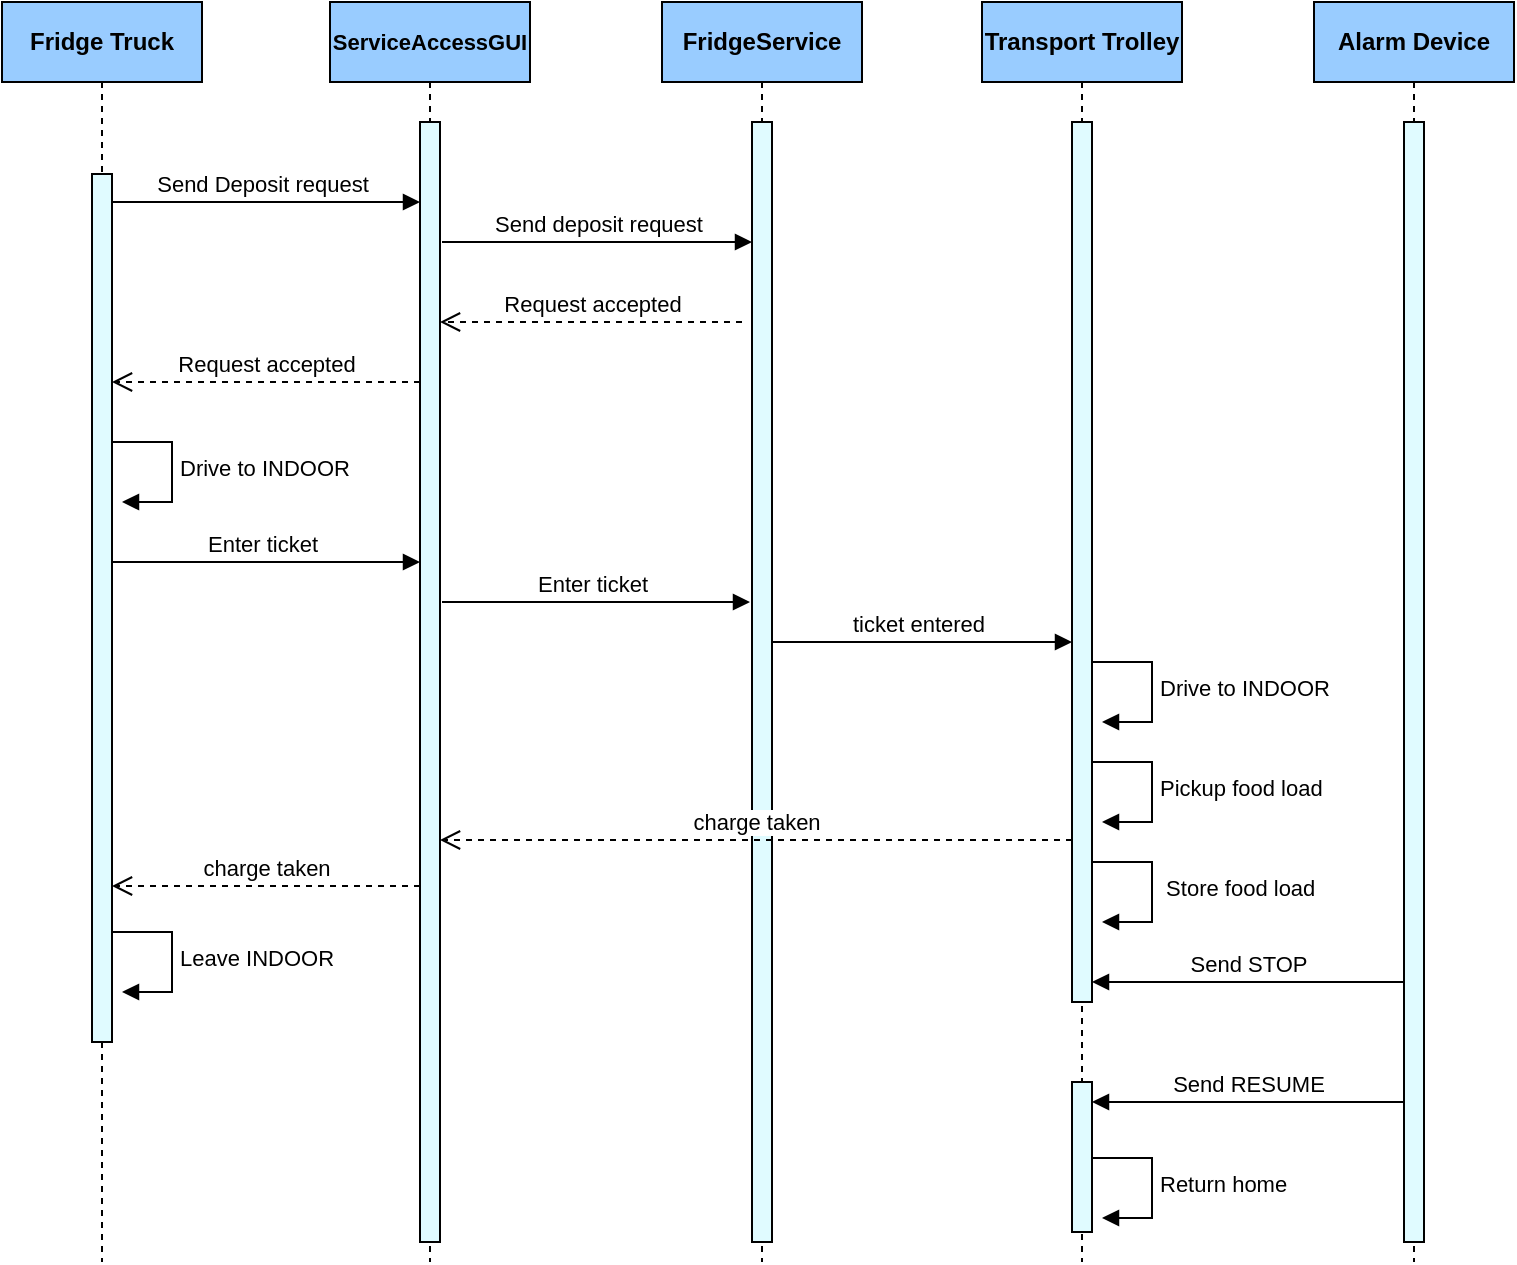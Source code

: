 <mxfile version="22.1.21" type="device">
  <diagram name="Pagina-1" id="YTXqqnCZJgdV_gC577OF">
    <mxGraphModel dx="1050" dy="625" grid="1" gridSize="10" guides="1" tooltips="1" connect="1" arrows="1" fold="1" page="1" pageScale="1" pageWidth="827" pageHeight="1169" math="0" shadow="0">
      <root>
        <mxCell id="0" />
        <mxCell id="1" parent="0" />
        <mxCell id="v21qgCGxmAFB9yMqXVoD-1" value="&lt;b&gt;Fridge Truck&lt;/b&gt;" style="shape=umlLifeline;perimeter=lifelinePerimeter;whiteSpace=wrap;html=1;container=1;dropTarget=0;collapsible=0;recursiveResize=0;outlineConnect=0;portConstraint=eastwest;newEdgeStyle={&quot;edgeStyle&quot;:&quot;elbowEdgeStyle&quot;,&quot;elbow&quot;:&quot;vertical&quot;,&quot;curved&quot;:0,&quot;rounded&quot;:0};fillColor=#99CCFF;" parent="1" vertex="1">
          <mxGeometry x="150" y="100" width="100" height="630" as="geometry" />
        </mxCell>
        <mxCell id="v21qgCGxmAFB9yMqXVoD-6" value="" style="html=1;points=[[0,0,0,0,5],[0,1,0,0,-5],[1,0,0,0,5],[1,1,0,0,-5]];perimeter=orthogonalPerimeter;outlineConnect=0;targetShapes=umlLifeline;portConstraint=eastwest;newEdgeStyle={&quot;curved&quot;:0,&quot;rounded&quot;:0};fillColor=#E0FBFF;" parent="v21qgCGxmAFB9yMqXVoD-1" vertex="1">
          <mxGeometry x="45" y="86" width="10" height="434" as="geometry" />
        </mxCell>
        <mxCell id="v21qgCGxmAFB9yMqXVoD-2" value="&lt;b&gt;Transport Trolley&lt;/b&gt;" style="shape=umlLifeline;perimeter=lifelinePerimeter;whiteSpace=wrap;html=1;container=1;dropTarget=0;collapsible=0;recursiveResize=0;outlineConnect=0;portConstraint=eastwest;newEdgeStyle={&quot;edgeStyle&quot;:&quot;elbowEdgeStyle&quot;,&quot;elbow&quot;:&quot;vertical&quot;,&quot;curved&quot;:0,&quot;rounded&quot;:0};fillColor=#99CCFF;" parent="1" vertex="1">
          <mxGeometry x="640" y="100" width="100" height="630" as="geometry" />
        </mxCell>
        <mxCell id="v21qgCGxmAFB9yMqXVoD-9" value="" style="html=1;points=[[0,0,0,0,5],[0,1,0,0,-5],[1,0,0,0,5],[1,1,0,0,-5]];perimeter=orthogonalPerimeter;outlineConnect=0;targetShapes=umlLifeline;portConstraint=eastwest;newEdgeStyle={&quot;curved&quot;:0,&quot;rounded&quot;:0};fillColor=#E0FBFF;" parent="v21qgCGxmAFB9yMqXVoD-2" vertex="1">
          <mxGeometry x="45" y="60" width="10" height="440" as="geometry" />
        </mxCell>
        <mxCell id="v21qgCGxmAFB9yMqXVoD-30" value="" style="html=1;points=[[0,0,0,0,5],[0,1,0,0,-5],[1,0,0,0,5],[1,1,0,0,-5]];perimeter=orthogonalPerimeter;outlineConnect=0;targetShapes=umlLifeline;portConstraint=eastwest;newEdgeStyle={&quot;curved&quot;:0,&quot;rounded&quot;:0};fillColor=#E0FBFF;" parent="v21qgCGxmAFB9yMqXVoD-2" vertex="1">
          <mxGeometry x="45" y="540" width="10" height="75" as="geometry" />
        </mxCell>
        <mxCell id="v21qgCGxmAFB9yMqXVoD-3" value="&lt;b&gt;FridgeService&lt;/b&gt;" style="shape=umlLifeline;perimeter=lifelinePerimeter;whiteSpace=wrap;html=1;container=1;dropTarget=0;collapsible=0;recursiveResize=0;outlineConnect=0;portConstraint=eastwest;newEdgeStyle={&quot;curved&quot;:0,&quot;rounded&quot;:0};fillColor=#99CCFF;" parent="1" vertex="1">
          <mxGeometry x="480" y="100" width="100" height="630" as="geometry" />
        </mxCell>
        <mxCell id="v21qgCGxmAFB9yMqXVoD-7" value="" style="html=1;points=[[0,0,0,0,5],[0,1,0,0,-5],[1,0,0,0,5],[1,1,0,0,-5]];perimeter=orthogonalPerimeter;outlineConnect=0;targetShapes=umlLifeline;portConstraint=eastwest;newEdgeStyle={&quot;curved&quot;:0,&quot;rounded&quot;:0};gradientColor=none;fillColor=#E0FBFF;strokeColor=default;" parent="v21qgCGxmAFB9yMqXVoD-3" vertex="1">
          <mxGeometry x="45" y="60" width="10" height="560" as="geometry" />
        </mxCell>
        <mxCell id="v21qgCGxmAFB9yMqXVoD-4" value="&lt;b&gt;&lt;font style=&quot;font-size: 11px;&quot;&gt;ServiceAccessGUI&lt;/font&gt;&lt;/b&gt;" style="shape=umlLifeline;perimeter=lifelinePerimeter;whiteSpace=wrap;html=1;container=1;dropTarget=0;collapsible=0;recursiveResize=0;outlineConnect=0;portConstraint=eastwest;newEdgeStyle={&quot;curved&quot;:0,&quot;rounded&quot;:0};fillColor=#99CCFF;" parent="1" vertex="1">
          <mxGeometry x="314" y="100" width="100" height="630" as="geometry" />
        </mxCell>
        <mxCell id="v21qgCGxmAFB9yMqXVoD-8" value="" style="html=1;points=[[0,0,0,0,5],[0,1,0,0,-5],[1,0,0,0,5],[1,1,0,0,-5]];perimeter=orthogonalPerimeter;outlineConnect=0;targetShapes=umlLifeline;portConstraint=eastwest;newEdgeStyle={&quot;curved&quot;:0,&quot;rounded&quot;:0};fillColor=#E0FBFF;" parent="v21qgCGxmAFB9yMqXVoD-4" vertex="1">
          <mxGeometry x="45" y="60" width="10" height="560" as="geometry" />
        </mxCell>
        <mxCell id="v21qgCGxmAFB9yMqXVoD-5" value="&lt;b&gt;Alarm Device&lt;/b&gt;" style="shape=umlLifeline;perimeter=lifelinePerimeter;whiteSpace=wrap;html=1;container=1;dropTarget=0;collapsible=0;recursiveResize=0;outlineConnect=0;portConstraint=eastwest;newEdgeStyle={&quot;curved&quot;:0,&quot;rounded&quot;:0};fillColor=#99CCFF;" parent="1" vertex="1">
          <mxGeometry x="806" y="100" width="100" height="630" as="geometry" />
        </mxCell>
        <mxCell id="v21qgCGxmAFB9yMqXVoD-17" value="" style="html=1;points=[[0,0,0,0,5],[0,1,0,0,-5],[1,0,0,0,5],[1,1,0,0,-5]];perimeter=orthogonalPerimeter;outlineConnect=0;targetShapes=umlLifeline;portConstraint=eastwest;newEdgeStyle={&quot;curved&quot;:0,&quot;rounded&quot;:0};fillColor=#E0FBFF;" parent="v21qgCGxmAFB9yMqXVoD-5" vertex="1">
          <mxGeometry x="45" y="60" width="10" height="560" as="geometry" />
        </mxCell>
        <mxCell id="v21qgCGxmAFB9yMqXVoD-10" value="Send Deposit request" style="html=1;verticalAlign=bottom;endArrow=block;curved=0;rounded=0;" parent="1" target="v21qgCGxmAFB9yMqXVoD-8" edge="1">
          <mxGeometry x="-0.034" width="80" relative="1" as="geometry">
            <mxPoint x="205" y="200" as="sourcePoint" />
            <mxPoint x="339.5" y="200" as="targetPoint" />
            <mxPoint as="offset" />
          </mxGeometry>
        </mxCell>
        <mxCell id="v21qgCGxmAFB9yMqXVoD-11" value="Send deposit request" style="html=1;verticalAlign=bottom;endArrow=block;curved=0;rounded=0;" parent="1" target="v21qgCGxmAFB9yMqXVoD-7" edge="1">
          <mxGeometry width="80" relative="1" as="geometry">
            <mxPoint x="370" y="220" as="sourcePoint" />
            <mxPoint x="510" y="220" as="targetPoint" />
          </mxGeometry>
        </mxCell>
        <mxCell id="v21qgCGxmAFB9yMqXVoD-12" value="Request accepted" style="html=1;verticalAlign=bottom;endArrow=open;dashed=1;endSize=8;curved=0;rounded=0;" parent="1" target="v21qgCGxmAFB9yMqXVoD-8" edge="1">
          <mxGeometry relative="1" as="geometry">
            <mxPoint x="520" y="260" as="sourcePoint" />
            <mxPoint x="360" y="260" as="targetPoint" />
          </mxGeometry>
        </mxCell>
        <mxCell id="v21qgCGxmAFB9yMqXVoD-13" value="Request accepted" style="html=1;verticalAlign=bottom;endArrow=open;dashed=1;endSize=8;curved=0;rounded=0;" parent="1" target="v21qgCGxmAFB9yMqXVoD-6" edge="1">
          <mxGeometry relative="1" as="geometry">
            <mxPoint x="359" y="290" as="sourcePoint" />
            <mxPoint x="240" y="280" as="targetPoint" />
          </mxGeometry>
        </mxCell>
        <mxCell id="v21qgCGxmAFB9yMqXVoD-15" value="Drive to INDOOR" style="html=1;align=left;spacingLeft=2;endArrow=block;rounded=0;edgeStyle=orthogonalEdgeStyle;curved=0;rounded=0;" parent="1" edge="1">
          <mxGeometry relative="1" as="geometry">
            <mxPoint x="205" y="320" as="sourcePoint" />
            <Array as="points">
              <mxPoint x="235" y="350" />
            </Array>
            <mxPoint x="210" y="350" as="targetPoint" />
          </mxGeometry>
        </mxCell>
        <mxCell id="v21qgCGxmAFB9yMqXVoD-18" value="Enter ticket" style="html=1;verticalAlign=bottom;endArrow=block;curved=0;rounded=0;" parent="1" source="v21qgCGxmAFB9yMqXVoD-6" target="v21qgCGxmAFB9yMqXVoD-8" edge="1">
          <mxGeometry x="-0.034" width="80" relative="1" as="geometry">
            <mxPoint x="200" y="390.0" as="sourcePoint" />
            <mxPoint x="354" y="390.0" as="targetPoint" />
            <mxPoint as="offset" />
            <Array as="points">
              <mxPoint x="280" y="380" />
            </Array>
          </mxGeometry>
        </mxCell>
        <mxCell id="v21qgCGxmAFB9yMqXVoD-20" value="Enter ticket" style="html=1;verticalAlign=bottom;endArrow=block;curved=0;rounded=0;" parent="1" edge="1">
          <mxGeometry x="-0.034" width="80" relative="1" as="geometry">
            <mxPoint x="370" y="400" as="sourcePoint" />
            <mxPoint x="524" y="400" as="targetPoint" />
            <mxPoint as="offset" />
            <Array as="points">
              <mxPoint x="445" y="400" />
            </Array>
          </mxGeometry>
        </mxCell>
        <mxCell id="v21qgCGxmAFB9yMqXVoD-21" value="ticket entered" style="html=1;verticalAlign=bottom;endArrow=block;curved=0;rounded=0;" parent="1" edge="1">
          <mxGeometry x="-0.034" width="80" relative="1" as="geometry">
            <mxPoint x="535" y="420.0" as="sourcePoint" />
            <mxPoint x="685" y="420.0" as="targetPoint" />
            <mxPoint as="offset" />
            <Array as="points" />
          </mxGeometry>
        </mxCell>
        <mxCell id="v21qgCGxmAFB9yMqXVoD-23" value="Drive to INDOOR" style="html=1;align=left;spacingLeft=2;endArrow=block;rounded=0;edgeStyle=orthogonalEdgeStyle;curved=0;rounded=0;" parent="1" edge="1">
          <mxGeometry relative="1" as="geometry">
            <mxPoint x="695" y="430" as="sourcePoint" />
            <Array as="points">
              <mxPoint x="725" y="460" />
            </Array>
            <mxPoint x="700" y="460" as="targetPoint" />
          </mxGeometry>
        </mxCell>
        <mxCell id="v21qgCGxmAFB9yMqXVoD-24" value="charge taken" style="html=1;verticalAlign=bottom;endArrow=open;dashed=1;endSize=8;curved=0;rounded=0;" parent="1" source="v21qgCGxmAFB9yMqXVoD-9" target="v21qgCGxmAFB9yMqXVoD-8" edge="1">
          <mxGeometry relative="1" as="geometry">
            <mxPoint x="692.84" y="496.0" as="sourcePoint" />
            <mxPoint x="367.15" y="496.0" as="targetPoint" />
            <Array as="points">
              <mxPoint x="525" y="519" />
            </Array>
          </mxGeometry>
        </mxCell>
        <mxCell id="v21qgCGxmAFB9yMqXVoD-25" value="charge taken" style="html=1;verticalAlign=bottom;endArrow=open;dashed=1;endSize=8;curved=0;rounded=0;" parent="1" edge="1">
          <mxGeometry relative="1" as="geometry">
            <mxPoint x="359" y="542" as="sourcePoint" />
            <mxPoint x="205" y="542" as="targetPoint" />
            <Array as="points">
              <mxPoint x="241" y="542" />
            </Array>
          </mxGeometry>
        </mxCell>
        <mxCell id="v21qgCGxmAFB9yMqXVoD-26" value="Leave INDOOR" style="html=1;align=left;spacingLeft=2;endArrow=block;rounded=0;edgeStyle=orthogonalEdgeStyle;curved=0;rounded=0;" parent="1" edge="1">
          <mxGeometry relative="1" as="geometry">
            <mxPoint x="205" y="565" as="sourcePoint" />
            <Array as="points">
              <mxPoint x="235" y="595" />
            </Array>
            <mxPoint x="210" y="595" as="targetPoint" />
          </mxGeometry>
        </mxCell>
        <mxCell id="v21qgCGxmAFB9yMqXVoD-27" value="Pickup food load" style="html=1;align=left;spacingLeft=2;endArrow=block;rounded=0;edgeStyle=orthogonalEdgeStyle;curved=0;rounded=0;" parent="1" edge="1">
          <mxGeometry relative="1" as="geometry">
            <mxPoint x="695" y="480" as="sourcePoint" />
            <Array as="points">
              <mxPoint x="725" y="510" />
            </Array>
            <mxPoint x="700" y="510" as="targetPoint" />
            <mxPoint as="offset" />
          </mxGeometry>
        </mxCell>
        <mxCell id="v21qgCGxmAFB9yMqXVoD-28" value="&amp;nbsp;Store food load" style="html=1;align=left;spacingLeft=2;endArrow=block;rounded=0;edgeStyle=orthogonalEdgeStyle;curved=0;rounded=0;" parent="1" edge="1">
          <mxGeometry relative="1" as="geometry">
            <mxPoint x="695" y="530" as="sourcePoint" />
            <Array as="points">
              <mxPoint x="725" y="560" />
            </Array>
            <mxPoint x="700" y="560" as="targetPoint" />
            <mxPoint as="offset" />
          </mxGeometry>
        </mxCell>
        <mxCell id="v21qgCGxmAFB9yMqXVoD-29" value="Return home" style="html=1;align=left;spacingLeft=2;endArrow=block;rounded=0;edgeStyle=orthogonalEdgeStyle;curved=0;rounded=0;" parent="1" edge="1">
          <mxGeometry relative="1" as="geometry">
            <mxPoint x="695" y="678" as="sourcePoint" />
            <Array as="points">
              <mxPoint x="725" y="708" />
            </Array>
            <mxPoint x="700" y="708" as="targetPoint" />
            <mxPoint as="offset" />
          </mxGeometry>
        </mxCell>
        <mxCell id="v21qgCGxmAFB9yMqXVoD-32" value="Send STOP" style="html=1;verticalAlign=bottom;endArrow=block;curved=0;rounded=0;" parent="1" source="v21qgCGxmAFB9yMqXVoD-17" target="v21qgCGxmAFB9yMqXVoD-9" edge="1">
          <mxGeometry width="80" relative="1" as="geometry">
            <mxPoint x="730" y="590" as="sourcePoint" />
            <mxPoint x="700" y="590" as="targetPoint" />
            <Array as="points">
              <mxPoint x="780" y="590" />
            </Array>
          </mxGeometry>
        </mxCell>
        <mxCell id="v21qgCGxmAFB9yMqXVoD-33" value="Send RESUME" style="html=1;verticalAlign=bottom;endArrow=block;curved=0;rounded=0;" parent="1" source="v21qgCGxmAFB9yMqXVoD-17" target="v21qgCGxmAFB9yMqXVoD-30" edge="1">
          <mxGeometry width="80" relative="1" as="geometry">
            <mxPoint x="850" y="650" as="sourcePoint" />
            <mxPoint x="700" y="650" as="targetPoint" />
            <Array as="points">
              <mxPoint x="785" y="650" />
            </Array>
          </mxGeometry>
        </mxCell>
      </root>
    </mxGraphModel>
  </diagram>
</mxfile>
